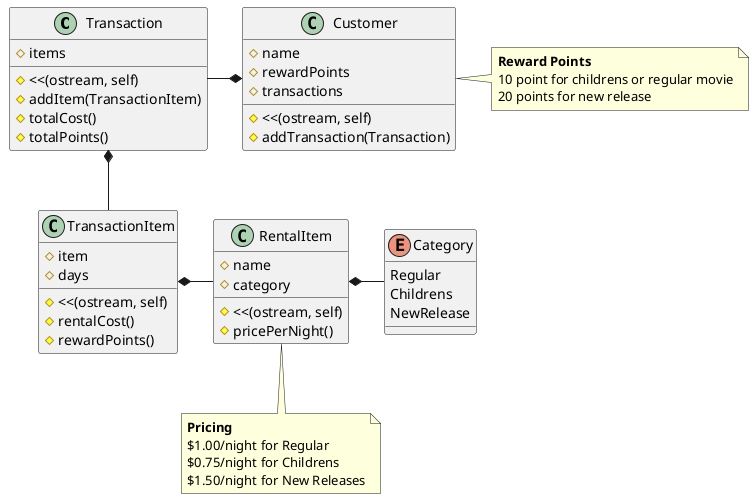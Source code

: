@startuml ClassDiag
Transaction -* Customer
Transaction *-- TransactionItem
TransactionItem *- RentalItem
RentalItem *- Category

class Customer{
    #name
    #rewardPoints
    #transactions
    #<<(ostream, self)
    #addTransaction(Transaction)
}
note right
<b>Reward Points</b>
10 point for childrens or regular movie
20 points for new release
end note
class Transaction{
    #items
    #<<(ostream, self)
    #addItem(TransactionItem)
    #totalCost()
    #totalPoints()
}
class TransactionItem{
    #item
    #days
    #<<(ostream, self)
    #rentalCost()
    #rewardPoints()
}
class RentalItem {
    #name
    #category
    #<<(ostream, self)
    #pricePerNight()
}
note bottom
<b>Pricing</b>
$1.00/night for Regular
$0.75/night for Childrens
$1.50/night for New Releases
end note
enum Category{
    Regular
    Childrens
    NewRelease
}
@enduml